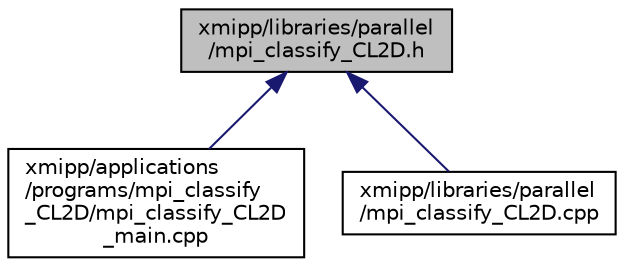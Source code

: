 digraph "xmipp/libraries/parallel/mpi_classify_CL2D.h"
{
  edge [fontname="Helvetica",fontsize="10",labelfontname="Helvetica",labelfontsize="10"];
  node [fontname="Helvetica",fontsize="10",shape=record];
  Node65 [label="xmipp/libraries/parallel\l/mpi_classify_CL2D.h",height=0.2,width=0.4,color="black", fillcolor="grey75", style="filled", fontcolor="black"];
  Node65 -> Node66 [dir="back",color="midnightblue",fontsize="10",style="solid",fontname="Helvetica"];
  Node66 [label="xmipp/applications\l/programs/mpi_classify\l_CL2D/mpi_classify_CL2D\l_main.cpp",height=0.2,width=0.4,color="black", fillcolor="white", style="filled",URL="$mpi__classify__CL2D__main_8cpp.html"];
  Node65 -> Node67 [dir="back",color="midnightblue",fontsize="10",style="solid",fontname="Helvetica"];
  Node67 [label="xmipp/libraries/parallel\l/mpi_classify_CL2D.cpp",height=0.2,width=0.4,color="black", fillcolor="white", style="filled",URL="$mpi__classify__CL2D_8cpp.html"];
}
